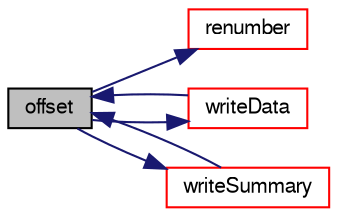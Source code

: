 digraph "offset"
{
  bgcolor="transparent";
  edge [fontname="FreeSans",fontsize="10",labelfontname="FreeSans",labelfontsize="10"];
  node [fontname="FreeSans",fontsize="10",shape=record];
  rankdir="LR";
  Node669 [label="offset",height=0.2,width=0.4,color="black", fillcolor="grey75", style="filled", fontcolor="black"];
  Node669 -> Node670 [color="midnightblue",fontsize="10",style="solid",fontname="FreeSans"];
  Node670 [label="renumber",height=0.2,width=0.4,color="red",URL="$a21306.html#a62eac707d87891019fda9569c2682cf9",tooltip="renumber elements "];
  Node669 -> Node678 [color="midnightblue",fontsize="10",style="solid",fontname="FreeSans"];
  Node678 [label="writeData",height=0.2,width=0.4,color="red",URL="$a21306.html#a25900c366cb0a98321899fde6c66dab7",tooltip="write reconstruction information for the object "];
  Node678 -> Node669 [color="midnightblue",fontsize="10",style="solid",fontname="FreeSans"];
  Node669 -> Node765 [color="midnightblue",fontsize="10",style="solid",fontname="FreeSans"];
  Node765 [label="writeSummary",height=0.2,width=0.4,color="red",URL="$a21306.html#a5be9e99101b9e3b0c97c7c94ceb0f5d3",tooltip="write summary information about the object "];
  Node765 -> Node669 [color="midnightblue",fontsize="10",style="solid",fontname="FreeSans"];
}
